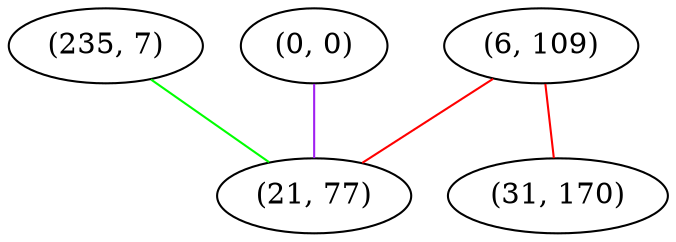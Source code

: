 graph "" {
"(235, 7)";
"(0, 0)";
"(6, 109)";
"(31, 170)";
"(21, 77)";
"(235, 7)" -- "(21, 77)"  [color=green, key=0, weight=2];
"(0, 0)" -- "(21, 77)"  [color=purple, key=0, weight=4];
"(6, 109)" -- "(21, 77)"  [color=red, key=0, weight=1];
"(6, 109)" -- "(31, 170)"  [color=red, key=0, weight=1];
}
